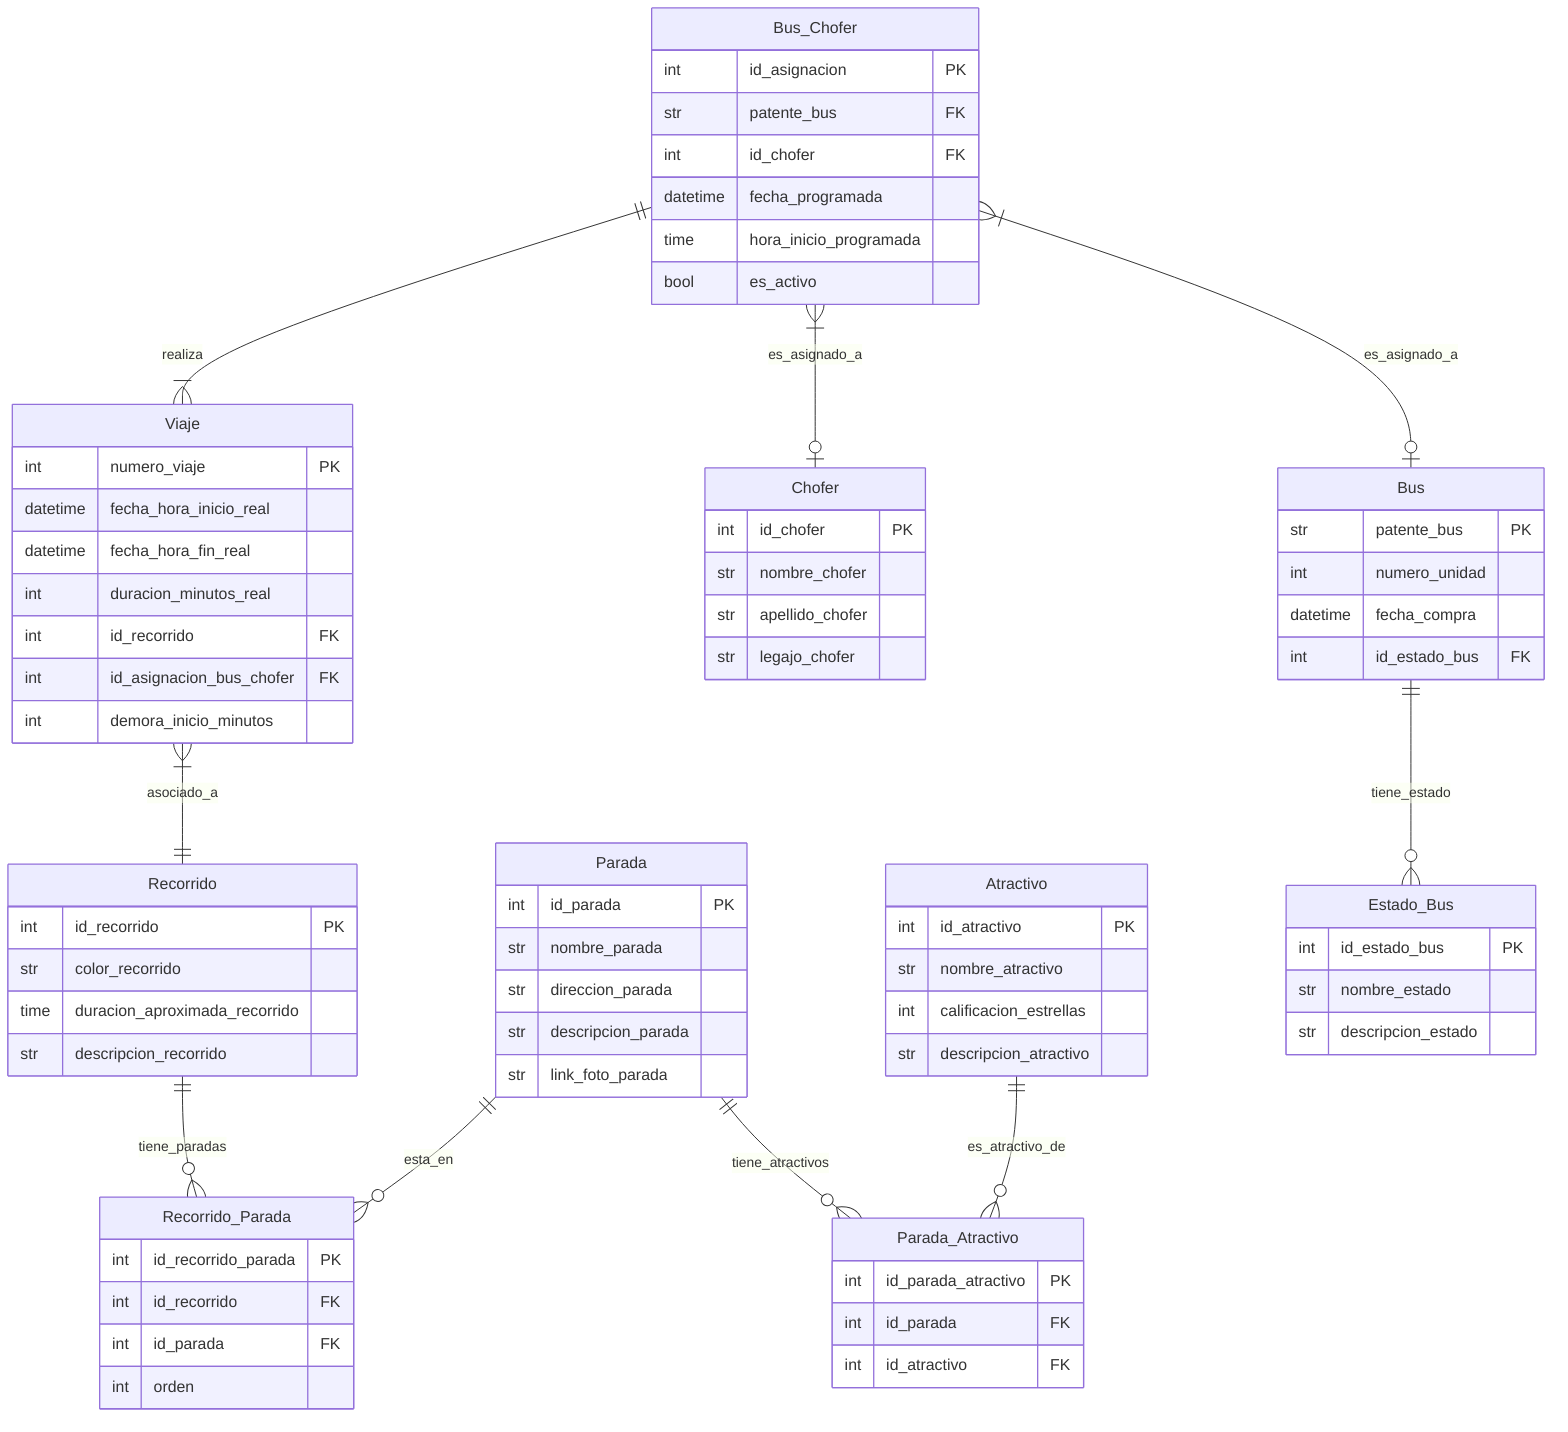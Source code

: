 erDiagram
    %% Diagrama de Entidad-Relación para el sistema de recorridos de buses
    Recorrido ||--o{ Recorrido_Parada : tiene_paradas
    Parada ||--o{ Recorrido_Parada : esta_en
    Parada ||--o{ Parada_Atractivo : tiene_atractivos
    Atractivo ||--o{ Parada_Atractivo : es_atractivo_de

    Bus_Chofer }|--o| Bus : es_asignado_a
    Bus_Chofer }|--o| Chofer : es_asignado_a
    Bus_Chofer ||--|{ Viaje : realiza

    Bus ||--o{ Estado_Bus : tiene_estado
    Viaje }|--|| Recorrido : asociado_a

    Recorrido {
        int id_recorrido PK
        str color_recorrido
        time duracion_aproximada_recorrido
        str descripcion_recorrido
    }

    Recorrido_Parada {
        int id_recorrido_parada PK
        int id_recorrido FK
        int id_parada FK
        int orden
    }

    Parada {
        int id_parada PK
        str nombre_parada
        str direccion_parada
        str descripcion_parada
        str link_foto_parada
    }

    Parada_Atractivo {
        int id_parada_atractivo PK
        int id_parada FK
        int id_atractivo FK
    }

    Atractivo {
        int id_atractivo PK
        str nombre_atractivo
        int calificacion_estrellas
        str descripcion_atractivo
    }

    Bus {
        str patente_bus PK
        int numero_unidad
        datetime fecha_compra
        int id_estado_bus FK
    }

    Estado_Bus {
        int id_estado_bus PK
        str nombre_estado
        str descripcion_estado
    }

    Chofer {
        int id_chofer PK
        str nombre_chofer
        str apellido_chofer
        str legajo_chofer
    }

    Bus_Chofer {
        int id_asignacion PK
        str patente_bus FK
        int id_chofer FK
        datetime fecha_programada
        time hora_inicio_programada
        bool es_activo
    }

    Viaje {
        int numero_viaje PK
        datetime fecha_hora_inicio_real
        datetime fecha_hora_fin_real
        int duracion_minutos_real
        int id_recorrido FK
        int id_asignacion_bus_chofer FK
        int demora_inicio_minutos
    }